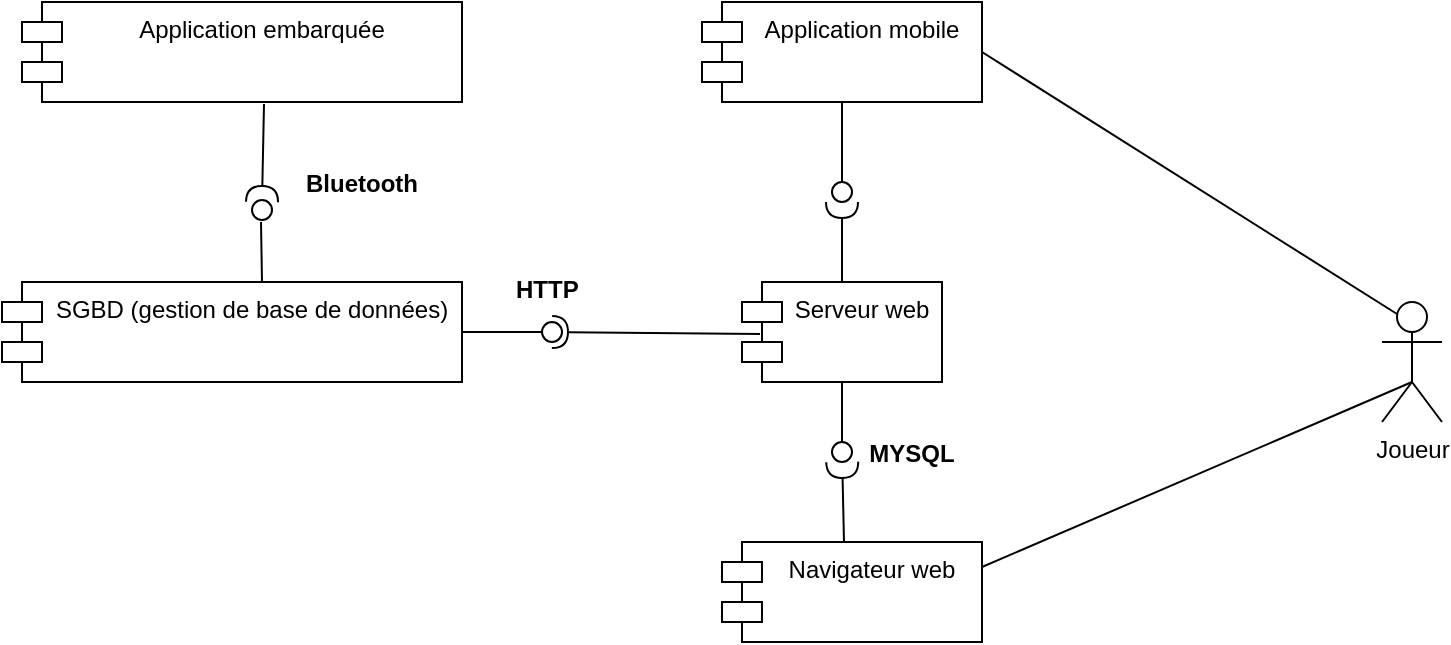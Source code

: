 <mxfile version="20.3.0" type="device"><diagram id="HScVwm3aJIctkNl6jSjU" name="Page-1"><mxGraphModel dx="1422" dy="985" grid="1" gridSize="10" guides="1" tooltips="1" connect="1" arrows="1" fold="1" page="1" pageScale="1" pageWidth="827" pageHeight="1169" math="0" shadow="0"><root><mxCell id="0"/><mxCell id="1" parent="0"/><mxCell id="c76fE5QVDjBAzzMPE6Jv-12" value="Serveur web" style="shape=module;align=left;spacingLeft=20;align=center;verticalAlign=top;" vertex="1" parent="1"><mxGeometry x="500" y="270" width="100" height="50" as="geometry"/></mxCell><mxCell id="c76fE5QVDjBAzzMPE6Jv-13" value="Navigateur web" style="shape=module;align=left;spacingLeft=20;align=center;verticalAlign=top;" vertex="1" parent="1"><mxGeometry x="490" y="400" width="130" height="50" as="geometry"/></mxCell><mxCell id="c76fE5QVDjBAzzMPE6Jv-14" value="Application mobile" style="shape=module;align=left;spacingLeft=20;align=center;verticalAlign=top;" vertex="1" parent="1"><mxGeometry x="480" y="130" width="140" height="50" as="geometry"/></mxCell><mxCell id="c76fE5QVDjBAzzMPE6Jv-18" value="" style="rounded=0;orthogonalLoop=1;jettySize=auto;html=1;endArrow=none;endFill=0;sketch=0;sourcePerimeterSpacing=0;targetPerimeterSpacing=0;exitX=0.5;exitY=1;exitDx=0;exitDy=0;" edge="1" target="c76fE5QVDjBAzzMPE6Jv-20" parent="1" source="c76fE5QVDjBAzzMPE6Jv-12"><mxGeometry relative="1" as="geometry"><mxPoint x="560" y="320" as="sourcePoint"/></mxGeometry></mxCell><mxCell id="c76fE5QVDjBAzzMPE6Jv-19" value="" style="rounded=0;orthogonalLoop=1;jettySize=auto;html=1;endArrow=halfCircle;endFill=0;endSize=6;strokeWidth=1;sketch=0;exitX=0.5;exitY=0;exitDx=0;exitDy=0;" edge="1" target="c76fE5QVDjBAzzMPE6Jv-20" parent="1"><mxGeometry relative="1" as="geometry"><mxPoint x="551" y="400" as="sourcePoint"/><mxPoint x="551" y="370" as="targetPoint"/></mxGeometry></mxCell><mxCell id="c76fE5QVDjBAzzMPE6Jv-20" value="" style="ellipse;whiteSpace=wrap;html=1;align=center;aspect=fixed;resizable=0;points=[];outlineConnect=0;sketch=0;" vertex="1" parent="1"><mxGeometry x="545" y="350" width="10" height="10" as="geometry"/></mxCell><mxCell id="c76fE5QVDjBAzzMPE6Jv-21" value="MYSQL" style="text;align=center;fontStyle=1;verticalAlign=middle;spacingLeft=3;spacingRight=3;strokeColor=none;rotatable=0;points=[[0,0.5],[1,0.5]];portConstraint=eastwest;" vertex="1" parent="1"><mxGeometry x="560" y="345" width="50" height="20" as="geometry"/></mxCell><mxCell id="c76fE5QVDjBAzzMPE6Jv-22" value="" style="rounded=0;orthogonalLoop=1;jettySize=auto;html=1;endArrow=none;endFill=0;sketch=0;sourcePerimeterSpacing=0;targetPerimeterSpacing=0;exitX=0.5;exitY=1;exitDx=0;exitDy=0;" edge="1" target="c76fE5QVDjBAzzMPE6Jv-24" parent="1" source="c76fE5QVDjBAzzMPE6Jv-14"><mxGeometry relative="1" as="geometry"><mxPoint x="390" y="405" as="sourcePoint"/></mxGeometry></mxCell><mxCell id="c76fE5QVDjBAzzMPE6Jv-23" value="" style="rounded=0;orthogonalLoop=1;jettySize=auto;html=1;endArrow=halfCircle;endFill=0;endSize=6;strokeWidth=1;sketch=0;exitX=0.5;exitY=0;exitDx=0;exitDy=0;" edge="1" target="c76fE5QVDjBAzzMPE6Jv-24" parent="1" source="c76fE5QVDjBAzzMPE6Jv-12"><mxGeometry relative="1" as="geometry"><mxPoint x="430" y="405" as="sourcePoint"/><mxPoint x="550" y="240" as="targetPoint"/></mxGeometry></mxCell><mxCell id="c76fE5QVDjBAzzMPE6Jv-24" value="" style="ellipse;whiteSpace=wrap;html=1;align=center;aspect=fixed;resizable=0;points=[];outlineConnect=0;sketch=0;" vertex="1" parent="1"><mxGeometry x="545" y="220" width="10" height="10" as="geometry"/></mxCell><mxCell id="c76fE5QVDjBAzzMPE6Jv-25" value="Joueur" style="shape=umlActor;verticalLabelPosition=bottom;verticalAlign=top;html=1;" vertex="1" parent="1"><mxGeometry x="820" y="280" width="30" height="60" as="geometry"/></mxCell><mxCell id="c76fE5QVDjBAzzMPE6Jv-26" value="" style="endArrow=none;html=1;rounded=0;entryX=1;entryY=0.5;entryDx=0;entryDy=0;exitX=0.25;exitY=0.1;exitDx=0;exitDy=0;exitPerimeter=0;" edge="1" parent="1" source="c76fE5QVDjBAzzMPE6Jv-25" target="c76fE5QVDjBAzzMPE6Jv-14"><mxGeometry width="50" height="50" relative="1" as="geometry"><mxPoint x="390" y="430" as="sourcePoint"/><mxPoint x="440" y="380" as="targetPoint"/></mxGeometry></mxCell><mxCell id="c76fE5QVDjBAzzMPE6Jv-27" value="" style="endArrow=none;html=1;rounded=0;exitX=1;exitY=0.25;exitDx=0;exitDy=0;entryX=0.5;entryY=0.667;entryDx=0;entryDy=0;entryPerimeter=0;" edge="1" parent="1" source="c76fE5QVDjBAzzMPE6Jv-13" target="c76fE5QVDjBAzzMPE6Jv-25"><mxGeometry width="50" height="50" relative="1" as="geometry"><mxPoint x="740" y="400" as="sourcePoint"/><mxPoint x="790" y="350" as="targetPoint"/></mxGeometry></mxCell><mxCell id="c76fE5QVDjBAzzMPE6Jv-28" value="SGBD (gestion de base de données)" style="shape=module;align=left;spacingLeft=20;align=center;verticalAlign=top;" vertex="1" parent="1"><mxGeometry x="130" y="270" width="230" height="50" as="geometry"/></mxCell><mxCell id="c76fE5QVDjBAzzMPE6Jv-34" value="&lt;div style=&quot;text-align: center;&quot;&gt;&lt;span style=&quot;background-color: initial;&quot;&gt;&lt;b&gt;HTTP&lt;/b&gt;&lt;/span&gt;&lt;/div&gt;" style="text;whiteSpace=wrap;html=1;" vertex="1" parent="1"><mxGeometry x="385" y="260" width="40" height="20" as="geometry"/></mxCell><mxCell id="c76fE5QVDjBAzzMPE6Jv-35" value="" style="rounded=0;orthogonalLoop=1;jettySize=auto;html=1;endArrow=none;endFill=0;sketch=0;sourcePerimeterSpacing=0;targetPerimeterSpacing=0;exitX=1;exitY=0.5;exitDx=0;exitDy=0;" edge="1" parent="1" source="c76fE5QVDjBAzzMPE6Jv-28"><mxGeometry relative="1" as="geometry"><mxPoint x="390" y="405" as="sourcePoint"/><mxPoint x="400" y="295" as="targetPoint"/></mxGeometry></mxCell><mxCell id="c76fE5QVDjBAzzMPE6Jv-36" value="" style="rounded=0;orthogonalLoop=1;jettySize=auto;html=1;endArrow=halfCircle;endFill=0;entryX=0.5;entryY=0.5;endSize=6;strokeWidth=1;sketch=0;exitX=0.09;exitY=0.52;exitDx=0;exitDy=0;exitPerimeter=0;" edge="1" target="c76fE5QVDjBAzzMPE6Jv-37" parent="1" source="c76fE5QVDjBAzzMPE6Jv-12"><mxGeometry relative="1" as="geometry"><mxPoint x="430" y="405" as="sourcePoint"/></mxGeometry></mxCell><mxCell id="c76fE5QVDjBAzzMPE6Jv-37" value="" style="ellipse;whiteSpace=wrap;html=1;align=center;aspect=fixed;resizable=0;points=[];outlineConnect=0;sketch=0;" vertex="1" parent="1"><mxGeometry x="400" y="290" width="10" height="10" as="geometry"/></mxCell><mxCell id="c76fE5QVDjBAzzMPE6Jv-38" value="Application embarquée" style="shape=module;align=left;spacingLeft=20;align=center;verticalAlign=top;" vertex="1" parent="1"><mxGeometry x="140" y="130" width="220" height="50" as="geometry"/></mxCell><mxCell id="c76fE5QVDjBAzzMPE6Jv-39" value="" style="rounded=0;orthogonalLoop=1;jettySize=auto;html=1;endArrow=halfCircle;endFill=0;endSize=6;strokeWidth=1;sketch=0;exitX=0.55;exitY=1.02;exitDx=0;exitDy=0;exitPerimeter=0;" edge="1" parent="1" source="c76fE5QVDjBAzzMPE6Jv-38"><mxGeometry relative="1" as="geometry"><mxPoint x="314" y="211" as="sourcePoint"/><mxPoint x="260" y="230" as="targetPoint"/></mxGeometry></mxCell><mxCell id="c76fE5QVDjBAzzMPE6Jv-41" value="" style="ellipse;whiteSpace=wrap;html=1;align=center;aspect=fixed;resizable=0;points=[];outlineConnect=0;sketch=0;" vertex="1" parent="1"><mxGeometry x="255" y="229" width="10" height="10" as="geometry"/></mxCell><mxCell id="c76fE5QVDjBAzzMPE6Jv-42" value="" style="rounded=0;orthogonalLoop=1;jettySize=auto;html=1;endArrow=none;endFill=0;sketch=0;sourcePerimeterSpacing=0;targetPerimeterSpacing=0;exitX=0.5;exitY=1;exitDx=0;exitDy=0;" edge="1" parent="1"><mxGeometry relative="1" as="geometry"><mxPoint x="259.5" y="240" as="sourcePoint"/><mxPoint x="260" y="270" as="targetPoint"/></mxGeometry></mxCell><mxCell id="c76fE5QVDjBAzzMPE6Jv-45" value="Bluetooth" style="text;align=center;fontStyle=1;verticalAlign=middle;spacingLeft=3;spacingRight=3;strokeColor=none;rotatable=0;points=[[0,0.5],[1,0.5]];portConstraint=eastwest;" vertex="1" parent="1"><mxGeometry x="280" y="210" width="60" height="20" as="geometry"/></mxCell></root></mxGraphModel></diagram></mxfile>
